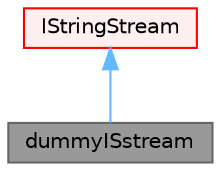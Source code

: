 digraph "dummyISstream"
{
 // LATEX_PDF_SIZE
  bgcolor="transparent";
  edge [fontname=Helvetica,fontsize=10,labelfontname=Helvetica,labelfontsize=10];
  node [fontname=Helvetica,fontsize=10,shape=box,height=0.2,width=0.4];
  Node1 [id="Node000001",label="dummyISstream",height=0.2,width=0.4,color="gray40", fillcolor="grey60", style="filled", fontcolor="black",tooltip="Dummy input stream, which can be used as a placeholder for interfaces taking an Istream or ISstream...."];
  Node2 -> Node1 [id="edge1_Node000001_Node000002",dir="back",color="steelblue1",style="solid",tooltip=" "];
  Node2 [id="Node000002",label="IStringStream",height=0.2,width=0.4,color="red", fillcolor="#FFF0F0", style="filled",URL="$classFoam_1_1IStringStream.html",tooltip=" "];
}
